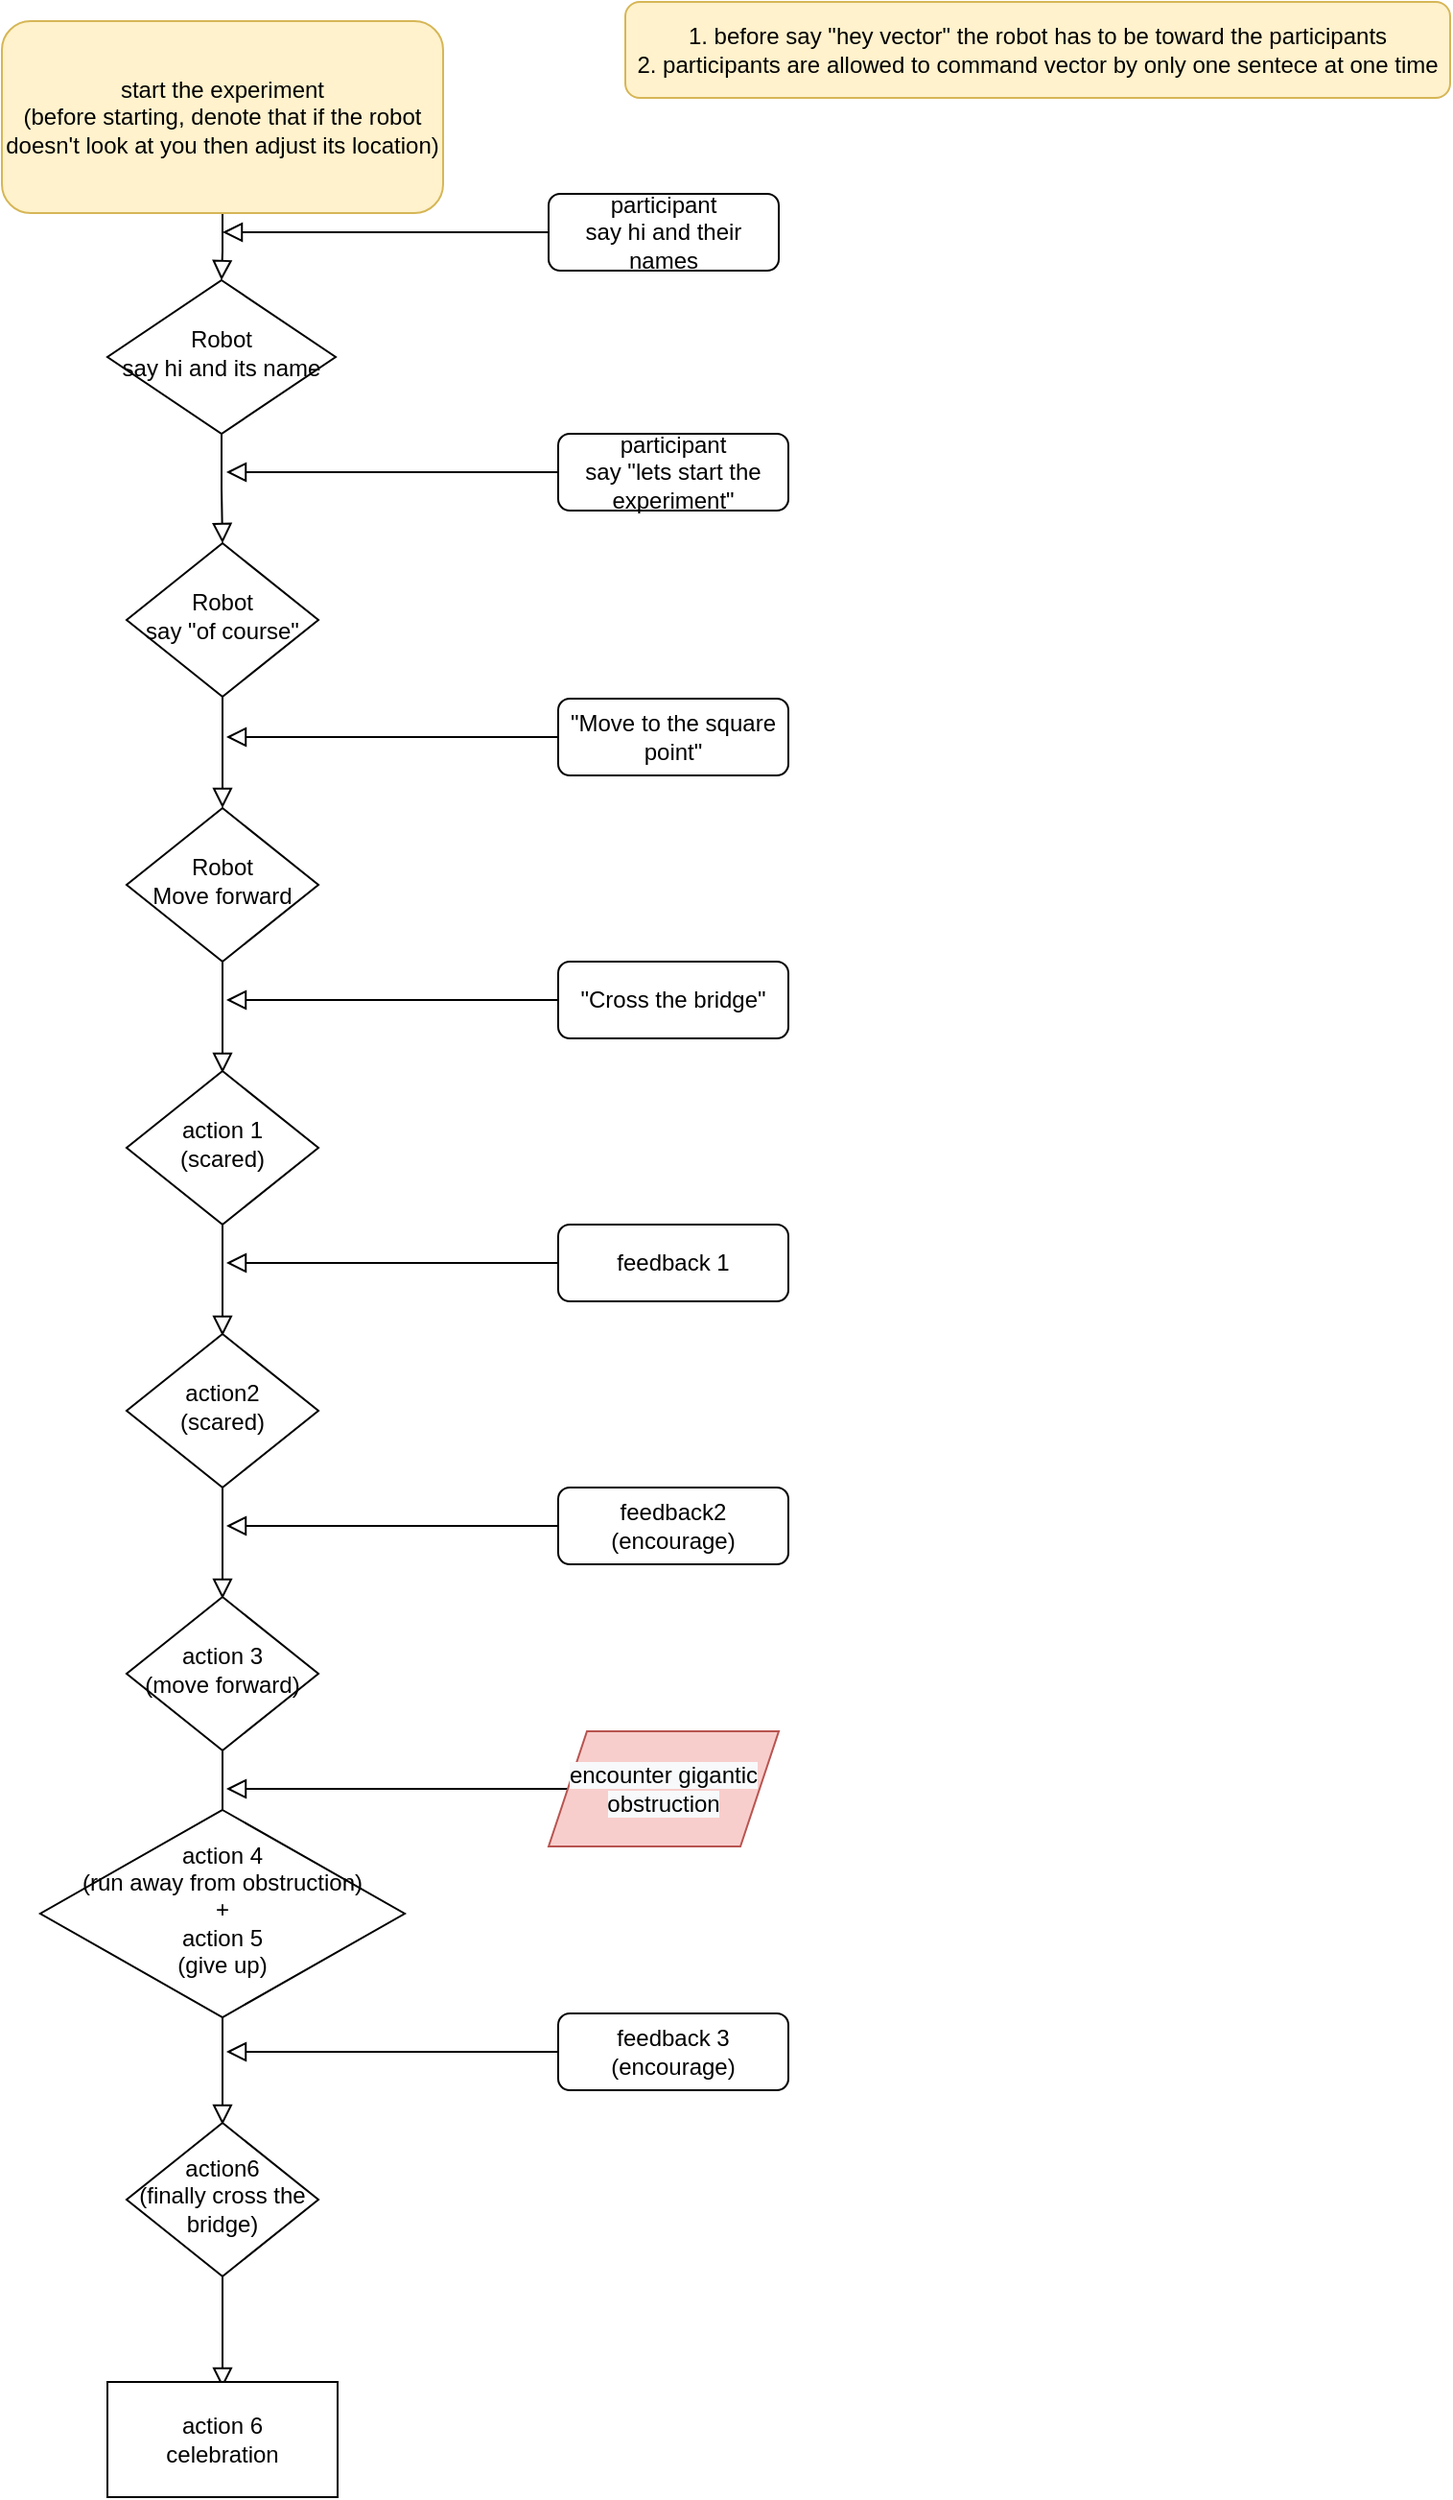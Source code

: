 <mxfile version="15.3.5" type="github">
  <diagram id="C5RBs43oDa-KdzZeNtuy" name="Page-1">
    <mxGraphModel dx="1038" dy="579" grid="1" gridSize="10" guides="1" tooltips="1" connect="1" arrows="1" fold="1" page="1" pageScale="1" pageWidth="827" pageHeight="1169" math="0" shadow="0">
      <root>
        <mxCell id="WIyWlLk6GJQsqaUBKTNV-0" />
        <mxCell id="WIyWlLk6GJQsqaUBKTNV-1" parent="WIyWlLk6GJQsqaUBKTNV-0" />
        <mxCell id="WIyWlLk6GJQsqaUBKTNV-2" value="" style="rounded=0;html=1;jettySize=auto;orthogonalLoop=1;fontSize=11;endArrow=block;endFill=0;endSize=8;strokeWidth=1;shadow=0;labelBackgroundColor=none;edgeStyle=orthogonalEdgeStyle;" parent="WIyWlLk6GJQsqaUBKTNV-1" source="WIyWlLk6GJQsqaUBKTNV-3" target="WIyWlLk6GJQsqaUBKTNV-6" edge="1">
          <mxGeometry relative="1" as="geometry" />
        </mxCell>
        <mxCell id="WIyWlLk6GJQsqaUBKTNV-3" value="start the experiment&lt;br&gt;(before starting, denote that if the robot doesn&#39;t look at you then adjust its location)" style="rounded=1;whiteSpace=wrap;html=1;fontSize=12;glass=0;strokeWidth=1;shadow=0;fillColor=#fff2cc;strokeColor=#d6b656;" parent="WIyWlLk6GJQsqaUBKTNV-1" vertex="1">
          <mxGeometry x="105" y="20" width="230" height="100" as="geometry" />
        </mxCell>
        <mxCell id="WIyWlLk6GJQsqaUBKTNV-4" value="" style="rounded=0;html=1;jettySize=auto;orthogonalLoop=1;fontSize=11;endArrow=block;endFill=0;endSize=8;strokeWidth=1;shadow=0;labelBackgroundColor=none;edgeStyle=orthogonalEdgeStyle;" parent="WIyWlLk6GJQsqaUBKTNV-1" source="WIyWlLk6GJQsqaUBKTNV-6" target="WIyWlLk6GJQsqaUBKTNV-10" edge="1">
          <mxGeometry y="20" relative="1" as="geometry">
            <mxPoint as="offset" />
          </mxGeometry>
        </mxCell>
        <mxCell id="WIyWlLk6GJQsqaUBKTNV-5" value="" style="edgeStyle=orthogonalEdgeStyle;rounded=0;html=1;jettySize=auto;orthogonalLoop=1;fontSize=11;endArrow=block;endFill=0;endSize=8;strokeWidth=1;shadow=0;labelBackgroundColor=none;exitX=0;exitY=0.5;exitDx=0;exitDy=0;" parent="WIyWlLk6GJQsqaUBKTNV-1" source="WIyWlLk6GJQsqaUBKTNV-7" edge="1">
          <mxGeometry x="-0.176" y="30" relative="1" as="geometry">
            <mxPoint as="offset" />
            <mxPoint x="220" y="130" as="sourcePoint" />
            <mxPoint x="220" y="130" as="targetPoint" />
          </mxGeometry>
        </mxCell>
        <mxCell id="WIyWlLk6GJQsqaUBKTNV-6" value="Robot&lt;br&gt;say hi and its name" style="rhombus;whiteSpace=wrap;html=1;shadow=0;fontFamily=Helvetica;fontSize=12;align=center;strokeWidth=1;spacing=6;spacingTop=-4;" parent="WIyWlLk6GJQsqaUBKTNV-1" vertex="1">
          <mxGeometry x="160" y="155" width="119" height="80" as="geometry" />
        </mxCell>
        <mxCell id="WIyWlLk6GJQsqaUBKTNV-7" value="participant&lt;br&gt;say hi and their names" style="rounded=1;whiteSpace=wrap;html=1;fontSize=12;glass=0;strokeWidth=1;shadow=0;" parent="WIyWlLk6GJQsqaUBKTNV-1" vertex="1">
          <mxGeometry x="390" y="110" width="120" height="40" as="geometry" />
        </mxCell>
        <mxCell id="WIyWlLk6GJQsqaUBKTNV-8" value="" style="rounded=0;html=1;jettySize=auto;orthogonalLoop=1;fontSize=11;endArrow=block;endFill=0;endSize=8;strokeWidth=1;shadow=0;labelBackgroundColor=none;edgeStyle=orthogonalEdgeStyle;" parent="WIyWlLk6GJQsqaUBKTNV-1" source="WIyWlLk6GJQsqaUBKTNV-10" edge="1">
          <mxGeometry x="0.333" y="20" relative="1" as="geometry">
            <mxPoint as="offset" />
            <mxPoint x="220" y="430" as="targetPoint" />
          </mxGeometry>
        </mxCell>
        <mxCell id="WIyWlLk6GJQsqaUBKTNV-10" value="Robot&lt;br&gt;say &quot;of course&quot;" style="rhombus;whiteSpace=wrap;html=1;shadow=0;fontFamily=Helvetica;fontSize=12;align=center;strokeWidth=1;spacing=6;spacingTop=-4;" parent="WIyWlLk6GJQsqaUBKTNV-1" vertex="1">
          <mxGeometry x="170" y="292" width="100" height="80" as="geometry" />
        </mxCell>
        <mxCell id="bK_OTPKfactKSkm2i6Nu-1" value="" style="edgeStyle=orthogonalEdgeStyle;rounded=0;html=1;jettySize=auto;orthogonalLoop=1;fontSize=11;endArrow=block;endFill=0;endSize=8;strokeWidth=1;shadow=0;labelBackgroundColor=none;exitX=0;exitY=0.5;exitDx=0;exitDy=0;" parent="WIyWlLk6GJQsqaUBKTNV-1" source="bK_OTPKfactKSkm2i6Nu-2" edge="1">
          <mxGeometry x="-0.176" y="30" relative="1" as="geometry">
            <mxPoint as="offset" />
            <mxPoint x="392" y="255" as="sourcePoint" />
            <mxPoint x="222" y="255" as="targetPoint" />
          </mxGeometry>
        </mxCell>
        <mxCell id="bK_OTPKfactKSkm2i6Nu-2" value="participant&lt;br&gt;say &quot;lets start the experiment&quot;" style="rounded=1;whiteSpace=wrap;html=1;fontSize=12;glass=0;strokeWidth=1;shadow=0;" parent="WIyWlLk6GJQsqaUBKTNV-1" vertex="1">
          <mxGeometry x="395" y="235" width="120" height="40" as="geometry" />
        </mxCell>
        <mxCell id="bK_OTPKfactKSkm2i6Nu-3" value="" style="rounded=0;html=1;jettySize=auto;orthogonalLoop=1;fontSize=11;endArrow=block;endFill=0;endSize=8;strokeWidth=1;shadow=0;labelBackgroundColor=none;edgeStyle=orthogonalEdgeStyle;" parent="WIyWlLk6GJQsqaUBKTNV-1" source="bK_OTPKfactKSkm2i6Nu-4" edge="1">
          <mxGeometry x="0.333" y="20" relative="1" as="geometry">
            <mxPoint as="offset" />
            <mxPoint x="220" y="568" as="targetPoint" />
          </mxGeometry>
        </mxCell>
        <mxCell id="bK_OTPKfactKSkm2i6Nu-4" value="Robot&lt;br&gt;Move forward" style="rhombus;whiteSpace=wrap;html=1;shadow=0;fontFamily=Helvetica;fontSize=12;align=center;strokeWidth=1;spacing=6;spacingTop=-4;" parent="WIyWlLk6GJQsqaUBKTNV-1" vertex="1">
          <mxGeometry x="170" y="430" width="100" height="80" as="geometry" />
        </mxCell>
        <mxCell id="bK_OTPKfactKSkm2i6Nu-5" value="" style="edgeStyle=orthogonalEdgeStyle;rounded=0;html=1;jettySize=auto;orthogonalLoop=1;fontSize=11;endArrow=block;endFill=0;endSize=8;strokeWidth=1;shadow=0;labelBackgroundColor=none;exitX=0;exitY=0.5;exitDx=0;exitDy=0;" parent="WIyWlLk6GJQsqaUBKTNV-1" source="bK_OTPKfactKSkm2i6Nu-6" edge="1">
          <mxGeometry x="-0.176" y="30" relative="1" as="geometry">
            <mxPoint as="offset" />
            <mxPoint x="392" y="393" as="sourcePoint" />
            <mxPoint x="222" y="393" as="targetPoint" />
          </mxGeometry>
        </mxCell>
        <mxCell id="bK_OTPKfactKSkm2i6Nu-6" value="&quot;Move to the square point&quot;" style="rounded=1;whiteSpace=wrap;html=1;fontSize=12;glass=0;strokeWidth=1;shadow=0;" parent="WIyWlLk6GJQsqaUBKTNV-1" vertex="1">
          <mxGeometry x="395" y="373" width="120" height="40" as="geometry" />
        </mxCell>
        <mxCell id="bK_OTPKfactKSkm2i6Nu-7" value="" style="rounded=0;html=1;jettySize=auto;orthogonalLoop=1;fontSize=11;endArrow=block;endFill=0;endSize=8;strokeWidth=1;shadow=0;labelBackgroundColor=none;edgeStyle=orthogonalEdgeStyle;" parent="WIyWlLk6GJQsqaUBKTNV-1" source="bK_OTPKfactKSkm2i6Nu-8" edge="1">
          <mxGeometry x="0.333" y="20" relative="1" as="geometry">
            <mxPoint as="offset" />
            <mxPoint x="220" y="705" as="targetPoint" />
          </mxGeometry>
        </mxCell>
        <mxCell id="bK_OTPKfactKSkm2i6Nu-8" value="action 1&lt;br&gt;(scared)" style="rhombus;whiteSpace=wrap;html=1;shadow=0;fontFamily=Helvetica;fontSize=12;align=center;strokeWidth=1;spacing=6;spacingTop=-4;" parent="WIyWlLk6GJQsqaUBKTNV-1" vertex="1">
          <mxGeometry x="170" y="567" width="100" height="80" as="geometry" />
        </mxCell>
        <mxCell id="bK_OTPKfactKSkm2i6Nu-9" value="" style="edgeStyle=orthogonalEdgeStyle;rounded=0;html=1;jettySize=auto;orthogonalLoop=1;fontSize=11;endArrow=block;endFill=0;endSize=8;strokeWidth=1;shadow=0;labelBackgroundColor=none;exitX=0;exitY=0.5;exitDx=0;exitDy=0;" parent="WIyWlLk6GJQsqaUBKTNV-1" source="bK_OTPKfactKSkm2i6Nu-10" edge="1">
          <mxGeometry x="-0.176" y="30" relative="1" as="geometry">
            <mxPoint as="offset" />
            <mxPoint x="392" y="530" as="sourcePoint" />
            <mxPoint x="222" y="530.0" as="targetPoint" />
          </mxGeometry>
        </mxCell>
        <mxCell id="bK_OTPKfactKSkm2i6Nu-10" value="&quot;Cross the bridge&quot;" style="rounded=1;whiteSpace=wrap;html=1;fontSize=12;glass=0;strokeWidth=1;shadow=0;" parent="WIyWlLk6GJQsqaUBKTNV-1" vertex="1">
          <mxGeometry x="395" y="510" width="120" height="40" as="geometry" />
        </mxCell>
        <mxCell id="bK_OTPKfactKSkm2i6Nu-11" value="" style="rounded=0;html=1;jettySize=auto;orthogonalLoop=1;fontSize=11;endArrow=block;endFill=0;endSize=8;strokeWidth=1;shadow=0;labelBackgroundColor=none;edgeStyle=orthogonalEdgeStyle;" parent="WIyWlLk6GJQsqaUBKTNV-1" source="bK_OTPKfactKSkm2i6Nu-12" edge="1">
          <mxGeometry x="0.333" y="20" relative="1" as="geometry">
            <mxPoint as="offset" />
            <mxPoint x="220" y="842" as="targetPoint" />
          </mxGeometry>
        </mxCell>
        <mxCell id="bK_OTPKfactKSkm2i6Nu-12" value="action2&lt;br&gt;(scared)" style="rhombus;whiteSpace=wrap;html=1;shadow=0;fontFamily=Helvetica;fontSize=12;align=center;strokeWidth=1;spacing=6;spacingTop=-4;" parent="WIyWlLk6GJQsqaUBKTNV-1" vertex="1">
          <mxGeometry x="170" y="704" width="100" height="80" as="geometry" />
        </mxCell>
        <mxCell id="bK_OTPKfactKSkm2i6Nu-13" value="" style="edgeStyle=orthogonalEdgeStyle;rounded=0;html=1;jettySize=auto;orthogonalLoop=1;fontSize=11;endArrow=block;endFill=0;endSize=8;strokeWidth=1;shadow=0;labelBackgroundColor=none;exitX=0;exitY=0.5;exitDx=0;exitDy=0;" parent="WIyWlLk6GJQsqaUBKTNV-1" source="bK_OTPKfactKSkm2i6Nu-14" edge="1">
          <mxGeometry x="-0.176" y="30" relative="1" as="geometry">
            <mxPoint as="offset" />
            <mxPoint x="392" y="667" as="sourcePoint" />
            <mxPoint x="222" y="667.0" as="targetPoint" />
          </mxGeometry>
        </mxCell>
        <mxCell id="bK_OTPKfactKSkm2i6Nu-14" value="feedback 1" style="rounded=1;whiteSpace=wrap;html=1;fontSize=12;glass=0;strokeWidth=1;shadow=0;" parent="WIyWlLk6GJQsqaUBKTNV-1" vertex="1">
          <mxGeometry x="395" y="647" width="120" height="40" as="geometry" />
        </mxCell>
        <mxCell id="bK_OTPKfactKSkm2i6Nu-15" value="" style="rounded=0;html=1;jettySize=auto;orthogonalLoop=1;fontSize=11;endArrow=block;endFill=0;endSize=8;strokeWidth=1;shadow=0;labelBackgroundColor=none;edgeStyle=orthogonalEdgeStyle;" parent="WIyWlLk6GJQsqaUBKTNV-1" source="bK_OTPKfactKSkm2i6Nu-16" edge="1">
          <mxGeometry x="0.333" y="20" relative="1" as="geometry">
            <mxPoint as="offset" />
            <mxPoint x="220" y="979" as="targetPoint" />
          </mxGeometry>
        </mxCell>
        <mxCell id="bK_OTPKfactKSkm2i6Nu-16" value="action 3&lt;br&gt;(move forward)" style="rhombus;whiteSpace=wrap;html=1;shadow=0;fontFamily=Helvetica;fontSize=12;align=center;strokeWidth=1;spacing=6;spacingTop=-4;" parent="WIyWlLk6GJQsqaUBKTNV-1" vertex="1">
          <mxGeometry x="170" y="841" width="100" height="80" as="geometry" />
        </mxCell>
        <mxCell id="bK_OTPKfactKSkm2i6Nu-17" value="" style="edgeStyle=orthogonalEdgeStyle;rounded=0;html=1;jettySize=auto;orthogonalLoop=1;fontSize=11;endArrow=block;endFill=0;endSize=8;strokeWidth=1;shadow=0;labelBackgroundColor=none;exitX=0;exitY=0.5;exitDx=0;exitDy=0;" parent="WIyWlLk6GJQsqaUBKTNV-1" source="bK_OTPKfactKSkm2i6Nu-18" edge="1">
          <mxGeometry x="-0.176" y="30" relative="1" as="geometry">
            <mxPoint as="offset" />
            <mxPoint x="392" y="804" as="sourcePoint" />
            <mxPoint x="222" y="804" as="targetPoint" />
          </mxGeometry>
        </mxCell>
        <mxCell id="bK_OTPKfactKSkm2i6Nu-18" value="feedback2&lt;br&gt;(encourage)" style="rounded=1;whiteSpace=wrap;html=1;fontSize=12;glass=0;strokeWidth=1;shadow=0;" parent="WIyWlLk6GJQsqaUBKTNV-1" vertex="1">
          <mxGeometry x="395" y="784" width="120" height="40" as="geometry" />
        </mxCell>
        <mxCell id="bK_OTPKfactKSkm2i6Nu-19" value="" style="rounded=0;html=1;jettySize=auto;orthogonalLoop=1;fontSize=11;endArrow=block;endFill=0;endSize=8;strokeWidth=1;shadow=0;labelBackgroundColor=none;edgeStyle=orthogonalEdgeStyle;" parent="WIyWlLk6GJQsqaUBKTNV-1" source="bK_OTPKfactKSkm2i6Nu-20" edge="1">
          <mxGeometry x="0.333" y="20" relative="1" as="geometry">
            <mxPoint as="offset" />
            <mxPoint x="220" y="1116" as="targetPoint" />
          </mxGeometry>
        </mxCell>
        <mxCell id="bK_OTPKfactKSkm2i6Nu-20" value="action 4&lt;br&gt;(run away from obstruction)&lt;br&gt;+&lt;br&gt;action 5&lt;br&gt;(give up)" style="rhombus;whiteSpace=wrap;html=1;shadow=0;fontFamily=Helvetica;fontSize=12;align=center;strokeWidth=1;spacing=6;spacingTop=-4;" parent="WIyWlLk6GJQsqaUBKTNV-1" vertex="1">
          <mxGeometry x="125" y="952" width="190" height="108" as="geometry" />
        </mxCell>
        <mxCell id="bK_OTPKfactKSkm2i6Nu-21" value="" style="edgeStyle=orthogonalEdgeStyle;rounded=0;html=1;jettySize=auto;orthogonalLoop=1;fontSize=11;endArrow=block;endFill=0;endSize=8;strokeWidth=1;shadow=0;labelBackgroundColor=none;exitX=0;exitY=0.5;exitDx=0;exitDy=0;" parent="WIyWlLk6GJQsqaUBKTNV-1" source="bK_OTPKfactKSkm2i6Nu-28" edge="1">
          <mxGeometry x="-0.176" y="30" relative="1" as="geometry">
            <mxPoint as="offset" />
            <mxPoint x="395" y="941" as="sourcePoint" />
            <mxPoint x="222" y="941" as="targetPoint" />
          </mxGeometry>
        </mxCell>
        <mxCell id="bK_OTPKfactKSkm2i6Nu-23" value="" style="rounded=0;html=1;jettySize=auto;orthogonalLoop=1;fontSize=11;endArrow=block;endFill=0;endSize=8;strokeWidth=1;shadow=0;labelBackgroundColor=none;edgeStyle=orthogonalEdgeStyle;" parent="WIyWlLk6GJQsqaUBKTNV-1" source="bK_OTPKfactKSkm2i6Nu-24" edge="1">
          <mxGeometry x="0.333" y="20" relative="1" as="geometry">
            <mxPoint as="offset" />
            <mxPoint x="220" y="1253" as="targetPoint" />
          </mxGeometry>
        </mxCell>
        <mxCell id="bK_OTPKfactKSkm2i6Nu-24" value="action6&lt;br&gt;(finally cross the bridge)" style="rhombus;whiteSpace=wrap;html=1;shadow=0;fontFamily=Helvetica;fontSize=12;align=center;strokeWidth=1;spacing=6;spacingTop=-4;" parent="WIyWlLk6GJQsqaUBKTNV-1" vertex="1">
          <mxGeometry x="170" y="1115" width="100" height="80" as="geometry" />
        </mxCell>
        <mxCell id="bK_OTPKfactKSkm2i6Nu-25" value="" style="edgeStyle=orthogonalEdgeStyle;rounded=0;html=1;jettySize=auto;orthogonalLoop=1;fontSize=11;endArrow=block;endFill=0;endSize=8;strokeWidth=1;shadow=0;labelBackgroundColor=none;exitX=0;exitY=0.5;exitDx=0;exitDy=0;" parent="WIyWlLk6GJQsqaUBKTNV-1" source="bK_OTPKfactKSkm2i6Nu-26" edge="1">
          <mxGeometry x="-0.176" y="30" relative="1" as="geometry">
            <mxPoint as="offset" />
            <mxPoint x="392" y="1078" as="sourcePoint" />
            <mxPoint x="222" y="1078" as="targetPoint" />
          </mxGeometry>
        </mxCell>
        <mxCell id="bK_OTPKfactKSkm2i6Nu-26" value="feedback 3&lt;br&gt;(encourage)" style="rounded=1;whiteSpace=wrap;html=1;fontSize=12;glass=0;strokeWidth=1;shadow=0;" parent="WIyWlLk6GJQsqaUBKTNV-1" vertex="1">
          <mxGeometry x="395" y="1058" width="120" height="40" as="geometry" />
        </mxCell>
        <mxCell id="bK_OTPKfactKSkm2i6Nu-28" value="&#xa;&#xa;&lt;span style=&quot;color: rgb(0, 0, 0); font-family: helvetica; font-size: 12px; font-style: normal; font-weight: 400; letter-spacing: normal; text-align: center; text-indent: 0px; text-transform: none; word-spacing: 0px; background-color: rgb(248, 249, 250); display: inline; float: none;&quot;&gt;encounter gigantic obstruction&lt;/span&gt;&#xa;&#xa;" style="shape=parallelogram;perimeter=parallelogramPerimeter;whiteSpace=wrap;html=1;fixedSize=1;fillColor=#f8cecc;strokeColor=#b85450;" parent="WIyWlLk6GJQsqaUBKTNV-1" vertex="1">
          <mxGeometry x="390" y="911" width="120" height="60" as="geometry" />
        </mxCell>
        <mxCell id="bK_OTPKfactKSkm2i6Nu-30" value="action 6&lt;br&gt;celebration" style="rounded=0;whiteSpace=wrap;html=1;" parent="WIyWlLk6GJQsqaUBKTNV-1" vertex="1">
          <mxGeometry x="160" y="1250" width="120" height="60" as="geometry" />
        </mxCell>
        <mxCell id="y6rVnwLI9Oqt9AG4judH-0" value="1. before say &quot;hey vector&quot; the robot has to be toward the participants&lt;br&gt;2. participants are allowed to command vector by only one sentece at one time" style="rounded=1;whiteSpace=wrap;html=1;fontSize=12;glass=0;strokeWidth=1;shadow=0;fillColor=#fff2cc;strokeColor=#d6b656;" vertex="1" parent="WIyWlLk6GJQsqaUBKTNV-1">
          <mxGeometry x="430" y="10" width="430" height="50" as="geometry" />
        </mxCell>
      </root>
    </mxGraphModel>
  </diagram>
</mxfile>
